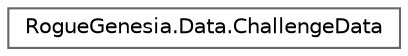 digraph "Graphical Class Hierarchy"
{
 // LATEX_PDF_SIZE
  bgcolor="transparent";
  edge [fontname=Helvetica,fontsize=10,labelfontname=Helvetica,labelfontsize=10];
  node [fontname=Helvetica,fontsize=10,shape=box,height=0.2,width=0.4];
  rankdir="LR";
  Node0 [label="RogueGenesia.Data.ChallengeData",height=0.2,width=0.4,color="grey40", fillcolor="white", style="filled",URL="$class_rogue_genesia_1_1_data_1_1_challenge_data.html",tooltip=" "];
}
